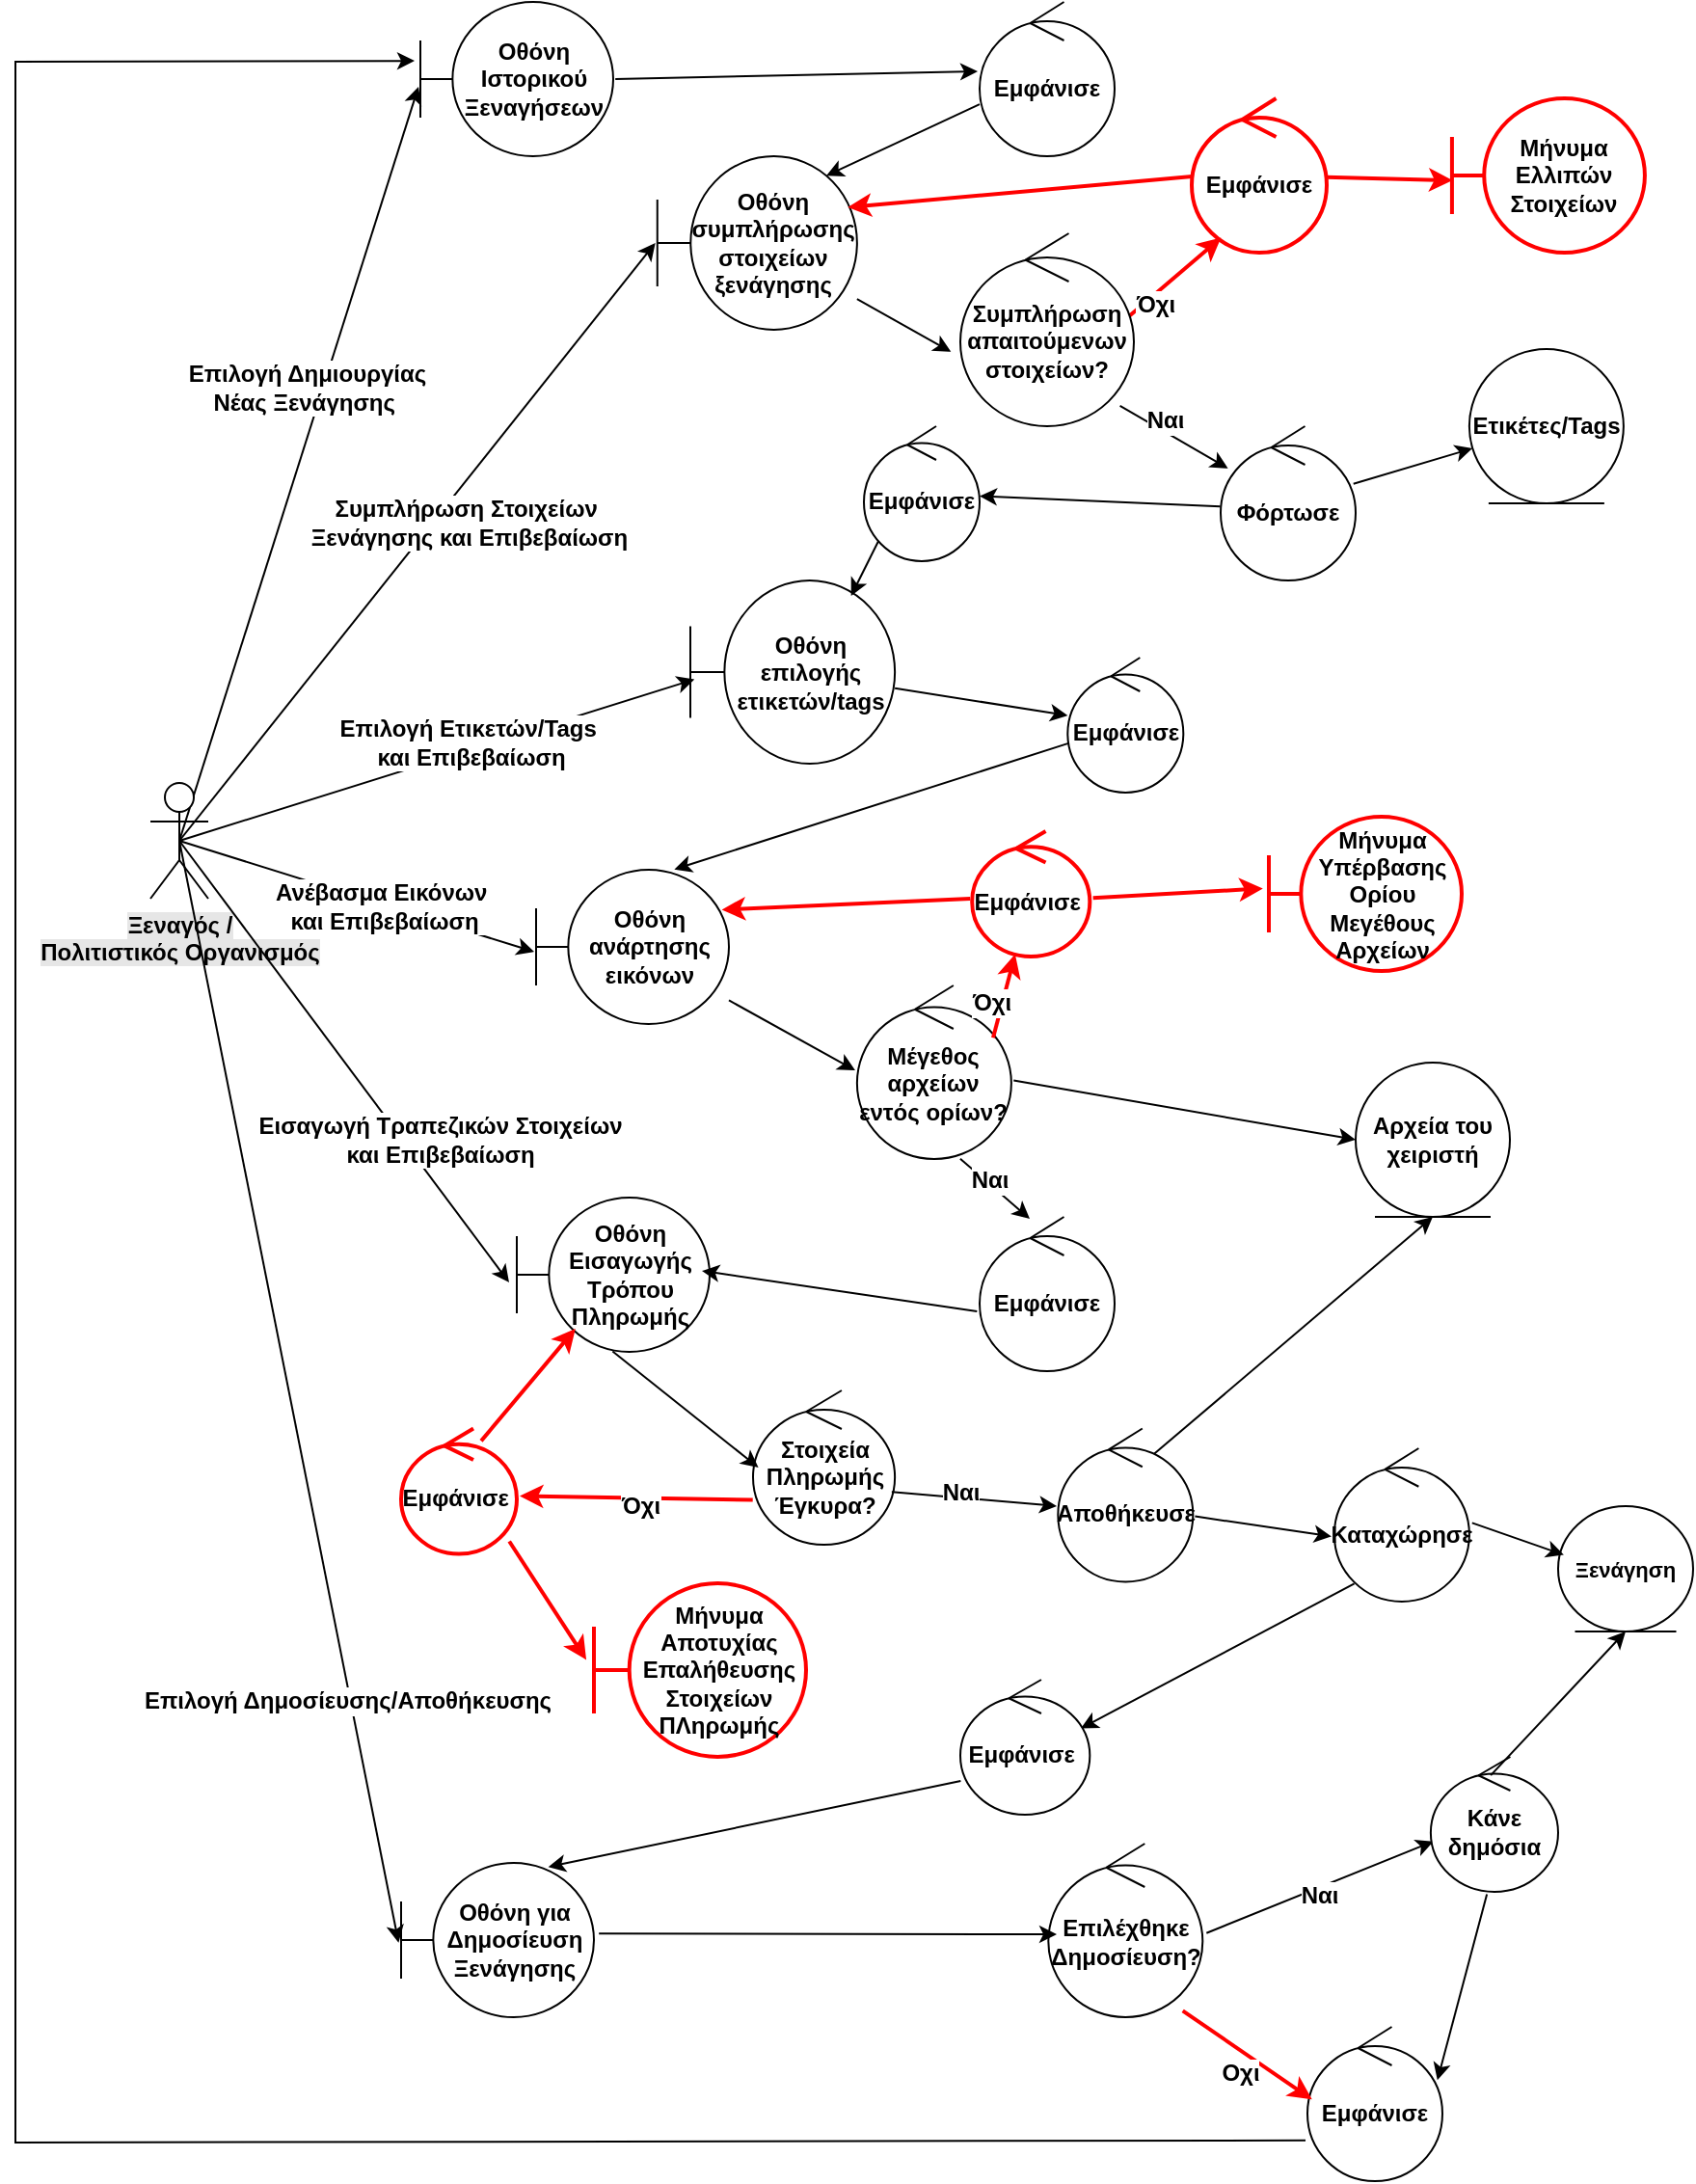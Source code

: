 <mxfile version="21.2.9" type="device">
  <diagram name="Page-1" id="bCAl37fwIDvj_ZqM9r9M">
    <mxGraphModel dx="2109" dy="679" grid="1" gridSize="10" guides="1" tooltips="1" connect="1" arrows="1" fold="1" page="1" pageScale="1" pageWidth="850" pageHeight="1100" math="0" shadow="0">
      <root>
        <mxCell id="0" />
        <mxCell id="1" parent="0" />
        <mxCell id="_vuAa1aMIuxWL2abwS94-5" value="Οθόνη Ιστορικού Ξεναγήσεων" style="shape=umlBoundary;whiteSpace=wrap;html=1;fontStyle=1;" parent="1" vertex="1">
          <mxGeometry x="90" y="10" width="100" height="80" as="geometry" />
        </mxCell>
        <mxCell id="_vuAa1aMIuxWL2abwS94-7" value="" style="endArrow=classic;html=1;rounded=0;exitX=0.5;exitY=0.5;exitDx=0;exitDy=0;exitPerimeter=0;entryX=-0.01;entryY=0.55;entryDx=0;entryDy=0;entryPerimeter=0;fontStyle=1;" parent="1" source="_vuAa1aMIuxWL2abwS94-1" target="_vuAa1aMIuxWL2abwS94-5" edge="1">
          <mxGeometry width="50" height="50" relative="1" as="geometry">
            <mxPoint x="260" y="290" as="sourcePoint" />
            <mxPoint x="310" y="240" as="targetPoint" />
          </mxGeometry>
        </mxCell>
        <mxCell id="_vuAa1aMIuxWL2abwS94-8" value="&lt;font style=&quot;font-size: 12px;&quot;&gt;Επιλογή Δημιουργίας &lt;br&gt;Νέας Ξενάγησης&amp;nbsp;&lt;/font&gt;" style="edgeLabel;html=1;align=center;verticalAlign=middle;resizable=0;points=[];fontStyle=1;" parent="_vuAa1aMIuxWL2abwS94-7" vertex="1" connectable="0">
          <mxGeometry x="-0.223" y="1" relative="1" as="geometry">
            <mxPoint x="18" y="-83" as="offset" />
          </mxGeometry>
        </mxCell>
        <mxCell id="_vuAa1aMIuxWL2abwS94-1" value="&lt;span style=&quot;background-color: rgb(230, 230, 230);&quot;&gt;Ξεναγός / &lt;br&gt;Πολιτιστικός Οργανισμός&lt;/span&gt;" style="shape=umlActor;verticalLabelPosition=bottom;verticalAlign=top;html=1;outlineConnect=0;fontStyle=1;" parent="1" vertex="1">
          <mxGeometry x="-50" y="415" width="30" height="60" as="geometry" />
        </mxCell>
        <mxCell id="_vuAa1aMIuxWL2abwS94-10" value="Εμφάνισε" style="ellipse;shape=umlControl;whiteSpace=wrap;html=1;fontStyle=1;" parent="1" vertex="1">
          <mxGeometry x="380" y="10" width="70" height="80" as="geometry" />
        </mxCell>
        <mxCell id="_vuAa1aMIuxWL2abwS94-11" value="Οθόνη συμπλήρωσης στοιχείων ξενάγησης" style="shape=umlBoundary;whiteSpace=wrap;html=1;fontStyle=1;" parent="1" vertex="1">
          <mxGeometry x="212.88" y="90" width="103.56" height="90" as="geometry" />
        </mxCell>
        <mxCell id="_vuAa1aMIuxWL2abwS94-12" value="" style="endArrow=classic;html=1;rounded=0;entryX=-0.014;entryY=0.45;entryDx=0;entryDy=0;entryPerimeter=0;exitX=1.011;exitY=0.5;exitDx=0;exitDy=0;exitPerimeter=0;fontStyle=1;" parent="1" source="_vuAa1aMIuxWL2abwS94-5" target="_vuAa1aMIuxWL2abwS94-10" edge="1">
          <mxGeometry width="50" height="50" relative="1" as="geometry">
            <mxPoint x="428.94" y="80" as="sourcePoint" />
            <mxPoint x="328.94" y="230" as="targetPoint" />
          </mxGeometry>
        </mxCell>
        <mxCell id="_vuAa1aMIuxWL2abwS94-13" value="" style="endArrow=classic;html=1;rounded=0;exitX=0;exitY=0.663;exitDx=0;exitDy=0;exitPerimeter=0;entryX=0.846;entryY=0.113;entryDx=0;entryDy=0;entryPerimeter=0;fontStyle=1;" parent="1" source="_vuAa1aMIuxWL2abwS94-10" target="_vuAa1aMIuxWL2abwS94-11" edge="1">
          <mxGeometry width="50" height="50" relative="1" as="geometry">
            <mxPoint x="644.97" y="190.0" as="sourcePoint" />
            <mxPoint x="343.94" y="286.96" as="targetPoint" />
          </mxGeometry>
        </mxCell>
        <mxCell id="_vuAa1aMIuxWL2abwS94-14" value="" style="endArrow=classic;html=1;rounded=0;exitX=0.5;exitY=0.5;exitDx=0;exitDy=0;exitPerimeter=0;entryX=-0.01;entryY=0.5;entryDx=0;entryDy=0;entryPerimeter=0;fontStyle=1;" parent="1" source="_vuAa1aMIuxWL2abwS94-1" target="_vuAa1aMIuxWL2abwS94-11" edge="1">
          <mxGeometry width="50" height="50" relative="1" as="geometry">
            <mxPoint x="260" y="280" as="sourcePoint" />
            <mxPoint x="310" y="230" as="targetPoint" />
          </mxGeometry>
        </mxCell>
        <mxCell id="_vuAa1aMIuxWL2abwS94-15" value="&lt;font style=&quot;font-size: 12px;&quot;&gt;Συμπλήρωση Στοιχείων&amp;nbsp;&lt;br&gt;Ξενάγησης και Επιβεβαίωση&lt;br&gt;&lt;/font&gt;" style="edgeLabel;html=1;align=center;verticalAlign=middle;resizable=0;points=[];fontStyle=1;" parent="_vuAa1aMIuxWL2abwS94-14" vertex="1" connectable="0">
          <mxGeometry x="0.32" y="1" relative="1" as="geometry">
            <mxPoint x="-12" y="40" as="offset" />
          </mxGeometry>
        </mxCell>
        <mxCell id="_vuAa1aMIuxWL2abwS94-16" value="Φόρτωσε" style="ellipse;shape=umlControl;whiteSpace=wrap;html=1;fontStyle=1;" parent="1" vertex="1">
          <mxGeometry x="505" y="230" width="70" height="80" as="geometry" />
        </mxCell>
        <mxCell id="_vuAa1aMIuxWL2abwS94-17" value="Οθόνη επιλογής ετικετών/tags" style="shape=umlBoundary;whiteSpace=wrap;html=1;rounded=1;labelBackgroundColor=none;fontStyle=1;labelBorderColor=none;" parent="1" vertex="1">
          <mxGeometry x="230" y="310" width="106.06" height="95" as="geometry" />
        </mxCell>
        <mxCell id="_vuAa1aMIuxWL2abwS94-19" value="" style="endArrow=classic;html=1;rounded=0;fontStyle=1;" parent="1" source="_vuAa1aMIuxWL2abwS94-16" target="-2h78D8NwC2mSWmw_4OS-2" edge="1">
          <mxGeometry width="50" height="50" relative="1" as="geometry">
            <mxPoint x="515.94" y="263" as="sourcePoint" />
            <mxPoint x="560" y="260" as="targetPoint" />
          </mxGeometry>
        </mxCell>
        <mxCell id="_vuAa1aMIuxWL2abwS94-21" value="" style="endArrow=classic;html=1;rounded=0;exitX=0.5;exitY=0.5;exitDx=0;exitDy=0;exitPerimeter=0;entryX=0.02;entryY=0.54;entryDx=0;entryDy=0;entryPerimeter=0;fontStyle=1;" parent="1" source="_vuAa1aMIuxWL2abwS94-1" target="_vuAa1aMIuxWL2abwS94-17" edge="1">
          <mxGeometry width="50" height="50" relative="1" as="geometry">
            <mxPoint x="260" y="370" as="sourcePoint" />
            <mxPoint x="310" y="320" as="targetPoint" />
          </mxGeometry>
        </mxCell>
        <mxCell id="_vuAa1aMIuxWL2abwS94-22" value="&lt;font style=&quot;font-size: 12px;&quot;&gt;Επιλογή Ετικετών/Tags&amp;nbsp;&lt;br&gt;και Επιβεβαίωση&lt;br&gt;&lt;/font&gt;" style="edgeLabel;html=1;align=center;verticalAlign=middle;resizable=0;points=[];fontStyle=1;" parent="_vuAa1aMIuxWL2abwS94-21" vertex="1" connectable="0">
          <mxGeometry x="0.141" y="4" relative="1" as="geometry">
            <mxPoint as="offset" />
          </mxGeometry>
        </mxCell>
        <mxCell id="_vuAa1aMIuxWL2abwS94-25" value="Οθόνη ανάρτησης εικόνων" style="shape=umlBoundary;whiteSpace=wrap;html=1;rounded=1;labelBackgroundColor=none;fontStyle=1;labelBorderColor=none;" parent="1" vertex="1">
          <mxGeometry x="150" y="460" width="100" height="80" as="geometry" />
        </mxCell>
        <mxCell id="_vuAa1aMIuxWL2abwS94-26" value="Εμφάνισε" style="ellipse;shape=umlControl;whiteSpace=wrap;html=1;rounded=1;labelBackgroundColor=none;fontStyle=1;labelBorderColor=none;" parent="1" vertex="1">
          <mxGeometry x="425.66" y="350" width="60" height="70" as="geometry" />
        </mxCell>
        <mxCell id="_vuAa1aMIuxWL2abwS94-27" value="" style="endArrow=classic;html=1;rounded=1;exitX=0.013;exitY=0.633;exitDx=0;exitDy=0;exitPerimeter=0;entryX=0.717;entryY=-0.002;entryDx=0;entryDy=0;entryPerimeter=0;labelBackgroundColor=none;fontColor=default;fontStyle=1;labelBorderColor=none;" parent="1" source="_vuAa1aMIuxWL2abwS94-26" target="_vuAa1aMIuxWL2abwS94-25" edge="1">
          <mxGeometry width="50" height="50" relative="1" as="geometry">
            <mxPoint x="443" y="577.02" as="sourcePoint" />
            <mxPoint x="365" y="435" as="targetPoint" />
            <Array as="points" />
          </mxGeometry>
        </mxCell>
        <mxCell id="_vuAa1aMIuxWL2abwS94-28" value="Μέγεθος αρχείων εντός ορίων?" style="ellipse;shape=umlControl;whiteSpace=wrap;html=1;rounded=1;labelBackgroundColor=none;fontStyle=1;labelBorderColor=none;" parent="1" vertex="1">
          <mxGeometry x="316.44" y="520" width="80" height="90" as="geometry" />
        </mxCell>
        <mxCell id="_vuAa1aMIuxWL2abwS94-31" value="" style="endArrow=classic;html=1;rounded=1;labelBackgroundColor=none;fontColor=default;fontStyle=1;labelBorderColor=none;exitX=0.669;exitY=0.998;exitDx=0;exitDy=0;exitPerimeter=0;" parent="1" source="_vuAa1aMIuxWL2abwS94-28" edge="1">
          <mxGeometry width="50" height="50" relative="1" as="geometry">
            <mxPoint x="395" y="739" as="sourcePoint" />
            <mxPoint x="406" y="641" as="targetPoint" />
            <Array as="points" />
          </mxGeometry>
        </mxCell>
        <mxCell id="_vuAa1aMIuxWL2abwS94-78" value="&lt;font style=&quot;font-size: 12px;&quot;&gt;Ναι&lt;/font&gt;" style="edgeLabel;html=1;align=center;verticalAlign=middle;resizable=0;points=[];fontStyle=1;" parent="_vuAa1aMIuxWL2abwS94-31" vertex="1" connectable="0">
          <mxGeometry x="-0.514" y="1" relative="1" as="geometry">
            <mxPoint x="5" y="4" as="offset" />
          </mxGeometry>
        </mxCell>
        <mxCell id="_vuAa1aMIuxWL2abwS94-32" value="Εμφάνισε" style="ellipse;shape=umlControl;whiteSpace=wrap;html=1;rounded=1;labelBackgroundColor=none;fontStyle=1;labelBorderColor=none;strokeColor=#FF0000;strokeWidth=2;" parent="1" vertex="1">
          <mxGeometry x="490.0" y="60" width="70" height="80" as="geometry" />
        </mxCell>
        <mxCell id="_vuAa1aMIuxWL2abwS94-36" value="" style="endArrow=classic;html=1;rounded=0;fontStyle=1;entryX=0;entryY=0.429;entryDx=0;entryDy=0;entryPerimeter=0;" parent="1" source="_vuAa1aMIuxWL2abwS94-17" target="_vuAa1aMIuxWL2abwS94-26" edge="1">
          <mxGeometry width="50" height="50" relative="1" as="geometry">
            <mxPoint x="511.74" y="369.925" as="sourcePoint" />
            <mxPoint x="690" y="430" as="targetPoint" />
          </mxGeometry>
        </mxCell>
        <mxCell id="_vuAa1aMIuxWL2abwS94-38" value="" style="endArrow=classic;html=1;rounded=0;exitX=0.5;exitY=0.5;exitDx=0;exitDy=0;exitPerimeter=0;entryX=-0.01;entryY=0.532;entryDx=0;entryDy=0;entryPerimeter=0;fontStyle=1;" parent="1" source="_vuAa1aMIuxWL2abwS94-1" target="_vuAa1aMIuxWL2abwS94-25" edge="1">
          <mxGeometry width="50" height="50" relative="1" as="geometry">
            <mxPoint x="260" y="370" as="sourcePoint" />
            <mxPoint x="310" y="320" as="targetPoint" />
          </mxGeometry>
        </mxCell>
        <mxCell id="_vuAa1aMIuxWL2abwS94-39" value="&lt;font style=&quot;font-size: 12px;&quot;&gt;Ανέβασμα Εικόνων&amp;nbsp;&lt;br&gt;και Επιβεβαίωση&lt;br&gt;&lt;/font&gt;" style="edgeLabel;html=1;align=center;verticalAlign=middle;resizable=0;points=[];fontStyle=1;" parent="_vuAa1aMIuxWL2abwS94-38" vertex="1" connectable="0">
          <mxGeometry x="0.149" y="-1" relative="1" as="geometry">
            <mxPoint as="offset" />
          </mxGeometry>
        </mxCell>
        <mxCell id="_vuAa1aMIuxWL2abwS94-40" value="Εμφάνισε" style="ellipse;shape=umlControl;whiteSpace=wrap;html=1;fontStyle=1;" parent="1" vertex="1">
          <mxGeometry x="380.0" y="640" width="70" height="80" as="geometry" />
        </mxCell>
        <mxCell id="_vuAa1aMIuxWL2abwS94-41" value="Οθόνη Εισαγωγής Τρόπου Πληρωμής" style="shape=umlBoundary;whiteSpace=wrap;html=1;fontStyle=1;" parent="1" vertex="1">
          <mxGeometry x="140" y="630" width="100" height="80" as="geometry" />
        </mxCell>
        <mxCell id="_vuAa1aMIuxWL2abwS94-42" value="" style="endArrow=classic;html=1;rounded=0;exitX=-0.019;exitY=0.613;exitDx=0;exitDy=0;exitPerimeter=0;entryX=0.96;entryY=0.225;entryDx=0;entryDy=0;entryPerimeter=0;fontStyle=1;" parent="1" source="_vuAa1aMIuxWL2abwS94-40" edge="1">
          <mxGeometry width="50" height="50" relative="1" as="geometry">
            <mxPoint x="635" y="865" as="sourcePoint" />
            <mxPoint x="236.0" y="668.0" as="targetPoint" />
          </mxGeometry>
        </mxCell>
        <mxCell id="_vuAa1aMIuxWL2abwS94-45" value="Στοιχεία Πληρωμής Έγκυρα?" style="ellipse;shape=umlControl;whiteSpace=wrap;html=1;fontStyle=1;" parent="1" vertex="1">
          <mxGeometry x="262.5" y="730" width="73.56" height="80" as="geometry" />
        </mxCell>
        <mxCell id="_vuAa1aMIuxWL2abwS94-46" value="" style="endArrow=classic;html=1;rounded=0;fontStyle=1;exitX=0.497;exitY=0.997;exitDx=0;exitDy=0;exitPerimeter=0;entryX=0.038;entryY=0.5;entryDx=0;entryDy=0;entryPerimeter=0;" parent="1" source="_vuAa1aMIuxWL2abwS94-41" target="_vuAa1aMIuxWL2abwS94-45" edge="1">
          <mxGeometry width="50" height="50" relative="1" as="geometry">
            <mxPoint x="257.351" y="849" as="sourcePoint" />
            <mxPoint x="460" y="859" as="targetPoint" />
          </mxGeometry>
        </mxCell>
        <mxCell id="_vuAa1aMIuxWL2abwS94-47" value="Καταχώρησε" style="ellipse;shape=umlControl;whiteSpace=wrap;html=1;fontStyle=1;" parent="1" vertex="1">
          <mxGeometry x="563.94" y="760" width="70" height="79.5" as="geometry" />
        </mxCell>
        <mxCell id="_vuAa1aMIuxWL2abwS94-48" value="" style="endArrow=classic;html=1;rounded=0;fontStyle=1;exitX=0.978;exitY=0.658;exitDx=0;exitDy=0;exitPerimeter=0;entryX=-0.009;entryY=0.506;entryDx=0;entryDy=0;entryPerimeter=0;" parent="1" source="_vuAa1aMIuxWL2abwS94-45" target="Hi-JgWP9omeODkLNu22M-4" edge="1">
          <mxGeometry width="50" height="50" relative="1" as="geometry">
            <mxPoint x="730" y="1020" as="sourcePoint" />
            <mxPoint x="410" y="790" as="targetPoint" />
          </mxGeometry>
        </mxCell>
        <mxCell id="_vuAa1aMIuxWL2abwS94-59" value="&lt;font style=&quot;font-size: 12px;&quot;&gt;Ναι&lt;/font&gt;" style="edgeLabel;html=1;align=center;verticalAlign=middle;resizable=0;points=[];fontStyle=1;" parent="_vuAa1aMIuxWL2abwS94-48" vertex="1" connectable="0">
          <mxGeometry x="-0.187" y="3" relative="1" as="geometry">
            <mxPoint as="offset" />
          </mxGeometry>
        </mxCell>
        <mxCell id="_vuAa1aMIuxWL2abwS94-49" value="Ξενάγηση" style="ellipse;shape=umlEntity;whiteSpace=wrap;html=1;fontFamily=Helvetica;fontSize=11;fontColor=default;fontStyle=1;" parent="1" vertex="1">
          <mxGeometry x="680.0" y="790" width="70" height="65" as="geometry" />
        </mxCell>
        <mxCell id="_vuAa1aMIuxWL2abwS94-50" value="" style="endArrow=classic;html=1;rounded=0;fontStyle=1;entryX=0.93;entryY=0.361;entryDx=0;entryDy=0;entryPerimeter=0;exitX=0.148;exitY=0.883;exitDx=0;exitDy=0;exitPerimeter=0;" parent="1" source="_vuAa1aMIuxWL2abwS94-47" target="6x-jS217EGRno-RkUnH8-10" edge="1">
          <mxGeometry width="50" height="50" relative="1" as="geometry">
            <mxPoint x="575.35" y="893.424" as="sourcePoint" />
            <mxPoint x="482.488" y="876" as="targetPoint" />
          </mxGeometry>
        </mxCell>
        <mxCell id="_vuAa1aMIuxWL2abwS94-53" value="Εμφάνισε" style="ellipse;shape=umlControl;whiteSpace=wrap;html=1;rounded=1;labelBackgroundColor=none;fontStyle=1;labelBorderColor=none;" parent="1" vertex="1">
          <mxGeometry x="550" y="1060" width="70" height="80" as="geometry" />
        </mxCell>
        <mxCell id="_vuAa1aMIuxWL2abwS94-56" value="" style="endArrow=classic;html=1;rounded=0;fontStyle=1;entryX=0.963;entryY=0.346;entryDx=0;entryDy=0;entryPerimeter=0;exitX=0.441;exitY=1.018;exitDx=0;exitDy=0;exitPerimeter=0;" parent="1" source="9z0R-OL_Knqyuf6gc-zT-4" target="_vuAa1aMIuxWL2abwS94-53" edge="1">
          <mxGeometry width="50" height="50" relative="1" as="geometry">
            <mxPoint x="622.016" y="1150.97" as="sourcePoint" />
            <mxPoint x="1149.781" y="880" as="targetPoint" />
          </mxGeometry>
        </mxCell>
        <mxCell id="_vuAa1aMIuxWL2abwS94-61" value="" style="endArrow=classic;html=1;rounded=0;exitX=0.972;exitY=0.43;exitDx=0;exitDy=0;exitPerimeter=0;entryX=0.217;entryY=0.903;entryDx=0;entryDy=0;entryPerimeter=0;fontStyle=1;strokeWidth=2;strokeColor=#FF0000;" parent="1" source="1RGfCUsxJI8cOVG7FC86-6" target="_vuAa1aMIuxWL2abwS94-32" edge="1">
          <mxGeometry width="50" height="50" relative="1" as="geometry">
            <mxPoint x="649.01" y="436" as="sourcePoint" />
            <mxPoint x="438.94" y="330" as="targetPoint" />
          </mxGeometry>
        </mxCell>
        <mxCell id="_vuAa1aMIuxWL2abwS94-66" value="&lt;font style=&quot;font-size: 12px;&quot;&gt;Όχι&lt;/font&gt;" style="edgeLabel;html=1;align=center;verticalAlign=middle;resizable=0;points=[];fontStyle=1;" parent="_vuAa1aMIuxWL2abwS94-61" vertex="1" connectable="0">
          <mxGeometry x="-0.474" y="-3" relative="1" as="geometry">
            <mxPoint x="-1" y="2" as="offset" />
          </mxGeometry>
        </mxCell>
        <mxCell id="_vuAa1aMIuxWL2abwS94-64" value="Μήνυμα Ελλιπών Στοιχείων" style="shape=umlBoundary;whiteSpace=wrap;html=1;rounded=1;labelBackgroundColor=none;fontStyle=1;labelBorderColor=none;strokeColor=#FF0000;strokeWidth=2;fontColor=#000000;" parent="1" vertex="1">
          <mxGeometry x="624.96" y="60" width="100" height="80" as="geometry" />
        </mxCell>
        <mxCell id="_vuAa1aMIuxWL2abwS94-65" value="" style="endArrow=classic;html=1;rounded=0;fontStyle=1;strokeWidth=2;strokeColor=#FF0000;entryX=0.003;entryY=0.532;entryDx=0;entryDy=0;entryPerimeter=0;" parent="1" source="_vuAa1aMIuxWL2abwS94-32" target="_vuAa1aMIuxWL2abwS94-64" edge="1">
          <mxGeometry width="50" height="50" relative="1" as="geometry">
            <mxPoint x="388.94" y="490" as="sourcePoint" />
            <mxPoint x="438.94" y="440" as="targetPoint" />
          </mxGeometry>
        </mxCell>
        <mxCell id="_vuAa1aMIuxWL2abwS94-69" value="Εμφάνισε&amp;nbsp;" style="ellipse;shape=umlControl;whiteSpace=wrap;html=1;fontStyle=1;strokeColor=#FF0000;strokeWidth=2;" parent="1" vertex="1">
          <mxGeometry x="376.1" y="440" width="61.06" height="65" as="geometry" />
        </mxCell>
        <mxCell id="_vuAa1aMIuxWL2abwS94-72" value="" style="endArrow=classic;html=1;rounded=0;exitX=0.882;exitY=0.302;exitDx=0;exitDy=0;exitPerimeter=0;fontStyle=1;strokeWidth=2;strokeColor=#FF0000;" parent="1" source="_vuAa1aMIuxWL2abwS94-28" target="_vuAa1aMIuxWL2abwS94-69" edge="1">
          <mxGeometry width="50" height="50" relative="1" as="geometry">
            <mxPoint x="413" y="599" as="sourcePoint" />
            <mxPoint x="690" y="630" as="targetPoint" />
          </mxGeometry>
        </mxCell>
        <mxCell id="_vuAa1aMIuxWL2abwS94-73" value="&lt;font style=&quot;font-size: 12px;&quot;&gt;Όχι&lt;/font&gt;" style="edgeLabel;html=1;align=center;verticalAlign=middle;resizable=0;points=[];fontStyle=1;" parent="_vuAa1aMIuxWL2abwS94-72" vertex="1" connectable="0">
          <mxGeometry x="0.319" y="4" relative="1" as="geometry">
            <mxPoint x="-5" y="11" as="offset" />
          </mxGeometry>
        </mxCell>
        <mxCell id="_vuAa1aMIuxWL2abwS94-83" value="Εμφάνισε&amp;nbsp;" style="ellipse;shape=umlControl;whiteSpace=wrap;html=1;fontStyle=1;strokeColor=#FF0000;strokeWidth=2;" parent="1" vertex="1">
          <mxGeometry x="80" y="749.75" width="60" height="65" as="geometry" />
        </mxCell>
        <mxCell id="_vuAa1aMIuxWL2abwS94-86" value="" style="endArrow=classic;html=1;rounded=0;fontStyle=1;strokeWidth=2;strokeColor=#FF0000;exitX=-0.002;exitY=0.71;exitDx=0;exitDy=0;exitPerimeter=0;entryX=1.025;entryY=0.538;entryDx=0;entryDy=0;entryPerimeter=0;" parent="1" source="_vuAa1aMIuxWL2abwS94-45" target="_vuAa1aMIuxWL2abwS94-83" edge="1">
          <mxGeometry width="50" height="50" relative="1" as="geometry">
            <mxPoint x="262.5" y="792.32" as="sourcePoint" />
            <mxPoint x="121.43" y="834.995" as="targetPoint" />
            <Array as="points" />
          </mxGeometry>
        </mxCell>
        <mxCell id="_vuAa1aMIuxWL2abwS94-87" value="&lt;span style=&quot;font-size: 12px;&quot;&gt;Όχι&lt;/span&gt;" style="edgeLabel;html=1;align=center;verticalAlign=middle;resizable=0;points=[];fontStyle=1;" parent="_vuAa1aMIuxWL2abwS94-86" vertex="1" connectable="0">
          <mxGeometry x="-0.426" y="1" relative="1" as="geometry">
            <mxPoint x="-24" y="3" as="offset" />
          </mxGeometry>
        </mxCell>
        <mxCell id="AZ5zpPVhn2oC35pCDIvC-1" value="Εμφάνισε" style="ellipse;shape=umlControl;whiteSpace=wrap;html=1;rounded=1;labelBackgroundColor=none;fontStyle=1;labelBorderColor=none;" parent="1" vertex="1">
          <mxGeometry x="320" y="230" width="60" height="70" as="geometry" />
        </mxCell>
        <mxCell id="AZ5zpPVhn2oC35pCDIvC-3" value="" style="endArrow=classic;html=1;rounded=0;hachureGap=4;fontFamily=Architects Daughter;fontSource=https%3A%2F%2Ffonts.googleapis.com%2Fcss%3Ffamily%3DArchitects%2BDaughter;fontSize=16;exitX=0.125;exitY=0.852;exitDx=0;exitDy=0;exitPerimeter=0;fontStyle=1;entryX=0.786;entryY=0.084;entryDx=0;entryDy=0;entryPerimeter=0;" parent="1" source="AZ5zpPVhn2oC35pCDIvC-1" target="_vuAa1aMIuxWL2abwS94-17" edge="1">
          <mxGeometry width="50" height="50" relative="1" as="geometry">
            <mxPoint x="400" y="500" as="sourcePoint" />
            <mxPoint x="396.48" y="402" as="targetPoint" />
          </mxGeometry>
        </mxCell>
        <mxCell id="AZ5zpPVhn2oC35pCDIvC-4" value="" style="endArrow=classic;html=1;rounded=0;hachureGap=4;fontFamily=Architects Daughter;fontSource=https%3A%2F%2Ffonts.googleapis.com%2Fcss%3Ffamily%3DArchitects%2BDaughter;fontSize=16;exitX=-0.003;exitY=0.52;exitDx=0;exitDy=0;fontStyle=1;exitPerimeter=0;" parent="1" source="_vuAa1aMIuxWL2abwS94-16" target="AZ5zpPVhn2oC35pCDIvC-1" edge="1">
          <mxGeometry width="50" height="50" relative="1" as="geometry">
            <mxPoint x="401.44" y="420" as="sourcePoint" />
            <mxPoint x="450" y="450" as="targetPoint" />
          </mxGeometry>
        </mxCell>
        <mxCell id="-2h78D8NwC2mSWmw_4OS-2" value="&lt;font style=&quot;font-size: 12px;&quot;&gt;Ετικέτες/Tags&lt;/font&gt;" style="ellipse;shape=umlEntity;whiteSpace=wrap;html=1;fontFamily=Helvetica;fontSize=11;rounded=1;labelBackgroundColor=none;fontStyle=1;labelBorderColor=none;" parent="1" vertex="1">
          <mxGeometry x="633.94" y="190" width="80" height="80" as="geometry" />
        </mxCell>
        <mxCell id="6x-jS217EGRno-RkUnH8-2" value="Επιλέχθηκε Δημοσίευση?" style="ellipse;shape=umlControl;whiteSpace=wrap;html=1;fontStyle=1;" parent="1" vertex="1">
          <mxGeometry x="415.66" y="965" width="80" height="90" as="geometry" />
        </mxCell>
        <mxCell id="6x-jS217EGRno-RkUnH8-3" value="" style="endArrow=classic;html=1;rounded=0;exitX=0.003;exitY=0.75;exitDx=0;exitDy=0;exitPerimeter=0;entryX=0.763;entryY=0.026;entryDx=0;entryDy=0;entryPerimeter=0;" parent="1" source="6x-jS217EGRno-RkUnH8-10" target="1RGfCUsxJI8cOVG7FC86-42" edge="1">
          <mxGeometry width="50" height="50" relative="1" as="geometry">
            <mxPoint x="1058" y="680" as="sourcePoint" />
            <mxPoint x="988" y="700" as="targetPoint" />
          </mxGeometry>
        </mxCell>
        <mxCell id="6x-jS217EGRno-RkUnH8-4" value="" style="endArrow=classic;html=1;rounded=0;exitX=1.025;exitY=0.515;exitDx=0;exitDy=0;exitPerimeter=0;fontStyle=1;entryX=0.021;entryY=0.626;entryDx=0;entryDy=0;entryPerimeter=0;" parent="1" source="6x-jS217EGRno-RkUnH8-2" target="9z0R-OL_Knqyuf6gc-zT-4" edge="1">
          <mxGeometry width="50" height="50" relative="1" as="geometry">
            <mxPoint x="1082" y="629.01" as="sourcePoint" />
            <mxPoint x="1138" y="680" as="targetPoint" />
            <Array as="points" />
          </mxGeometry>
        </mxCell>
        <mxCell id="6x-jS217EGRno-RkUnH8-7" value="&lt;font style=&quot;font-size: 12px;&quot;&gt;Ναι&lt;/font&gt;" style="edgeLabel;html=1;align=center;verticalAlign=middle;resizable=0;points=[];fontStyle=1" parent="6x-jS217EGRno-RkUnH8-4" vertex="1" connectable="0">
          <mxGeometry x="-0.332" y="-2" relative="1" as="geometry">
            <mxPoint x="18" y="-6" as="offset" />
          </mxGeometry>
        </mxCell>
        <mxCell id="6x-jS217EGRno-RkUnH8-10" value="Εμφάνισε&amp;nbsp;" style="ellipse;shape=umlControl;whiteSpace=wrap;html=1;rounded=1;labelBackgroundColor=none;fontStyle=1;labelBorderColor=none;" parent="1" vertex="1">
          <mxGeometry x="370" y="880" width="67.16" height="70" as="geometry" />
        </mxCell>
        <mxCell id="9z0R-OL_Knqyuf6gc-zT-3" value="" style="endArrow=classic;html=1;rounded=0;exitX=1.021;exitY=0.487;exitDx=0;exitDy=0;exitPerimeter=0;entryX=0.042;entryY=0.389;entryDx=0;entryDy=0;entryPerimeter=0;" parent="1" source="_vuAa1aMIuxWL2abwS94-47" target="_vuAa1aMIuxWL2abwS94-49" edge="1">
          <mxGeometry width="50" height="50" relative="1" as="geometry">
            <mxPoint x="828.94" y="1000.5" as="sourcePoint" />
            <mxPoint x="580" y="800" as="targetPoint" />
          </mxGeometry>
        </mxCell>
        <mxCell id="9z0R-OL_Knqyuf6gc-zT-4" value="Κάνε δημόσια" style="ellipse;shape=umlControl;whiteSpace=wrap;html=1;fontStyle=1;" parent="1" vertex="1">
          <mxGeometry x="613.94" y="920" width="66.06" height="70" as="geometry" />
        </mxCell>
        <mxCell id="1RGfCUsxJI8cOVG7FC86-6" value="Συμπλήρωση απαιτούμενων στοιχείων?" style="ellipse;shape=umlControl;whiteSpace=wrap;html=1;rounded=1;labelBackgroundColor=none;fontStyle=1;labelBorderColor=none;" parent="1" vertex="1">
          <mxGeometry x="370" y="130" width="90" height="100" as="geometry" />
        </mxCell>
        <mxCell id="1RGfCUsxJI8cOVG7FC86-7" value="" style="endArrow=classic;html=1;rounded=0;entryX=-0.054;entryY=0.614;entryDx=0;entryDy=0;entryPerimeter=0;" parent="1" source="_vuAa1aMIuxWL2abwS94-11" target="1RGfCUsxJI8cOVG7FC86-6" edge="1">
          <mxGeometry width="50" height="50" relative="1" as="geometry">
            <mxPoint x="493.24" y="199.2" as="sourcePoint" />
            <mxPoint x="680" y="260" as="targetPoint" />
          </mxGeometry>
        </mxCell>
        <mxCell id="1RGfCUsxJI8cOVG7FC86-9" value="" style="endArrow=classic;html=1;rounded=0;exitX=0.003;exitY=0.506;exitDx=0;exitDy=0;exitPerimeter=0;entryX=0.954;entryY=0.294;entryDx=0;entryDy=0;entryPerimeter=0;fontStyle=1;strokeWidth=2;strokeColor=#FF0000;" parent="1" source="_vuAa1aMIuxWL2abwS94-32" target="_vuAa1aMIuxWL2abwS94-11" edge="1">
          <mxGeometry width="50" height="50" relative="1" as="geometry">
            <mxPoint x="794" y="240" as="sourcePoint" />
            <mxPoint x="780" y="133" as="targetPoint" />
          </mxGeometry>
        </mxCell>
        <mxCell id="1RGfCUsxJI8cOVG7FC86-10" value="" style="endArrow=classic;html=1;rounded=0;exitX=0.92;exitY=0.894;exitDx=0;exitDy=0;exitPerimeter=0;" parent="1" source="1RGfCUsxJI8cOVG7FC86-6" target="_vuAa1aMIuxWL2abwS94-16" edge="1">
          <mxGeometry width="50" height="50" relative="1" as="geometry">
            <mxPoint x="400" y="380" as="sourcePoint" />
            <mxPoint x="450" y="330" as="targetPoint" />
          </mxGeometry>
        </mxCell>
        <mxCell id="1RGfCUsxJI8cOVG7FC86-11" value="&lt;b&gt;&lt;font style=&quot;font-size: 12px;&quot;&gt;Ναι&lt;/font&gt;&lt;/b&gt;" style="edgeLabel;html=1;align=center;verticalAlign=middle;resizable=0;points=[];" parent="1" vertex="1" connectable="0">
          <mxGeometry x="455.0" y="170.005" as="geometry">
            <mxPoint x="21" y="57" as="offset" />
          </mxGeometry>
        </mxCell>
        <mxCell id="1RGfCUsxJI8cOVG7FC86-21" value="" style="endArrow=classic;html=1;rounded=0;entryX=-0.012;entryY=0.489;entryDx=0;entryDy=0;entryPerimeter=0;" parent="1" source="_vuAa1aMIuxWL2abwS94-25" target="_vuAa1aMIuxWL2abwS94-28" edge="1">
          <mxGeometry width="50" height="50" relative="1" as="geometry">
            <mxPoint x="434.46" y="589" as="sourcePoint" />
            <mxPoint x="400" y="630" as="targetPoint" />
          </mxGeometry>
        </mxCell>
        <mxCell id="1RGfCUsxJI8cOVG7FC86-24" value="Μήνυμα Υπέρβασης Ορίου Μεγέθους Αρχείων" style="shape=umlBoundary;whiteSpace=wrap;html=1;rounded=1;labelBackgroundColor=none;fontStyle=1;labelBorderColor=none;strokeColor=#FF0000;strokeWidth=2;" parent="1" vertex="1">
          <mxGeometry x="530" y="432.5" width="100" height="80" as="geometry" />
        </mxCell>
        <mxCell id="1RGfCUsxJI8cOVG7FC86-26" value="" style="endArrow=classic;html=1;rounded=0;exitX=1.027;exitY=0.533;exitDx=0;exitDy=0;exitPerimeter=0;entryX=-0.031;entryY=0.465;entryDx=0;entryDy=0;entryPerimeter=0;strokeColor=#FF0000;strokeWidth=2;" parent="1" source="_vuAa1aMIuxWL2abwS94-69" target="1RGfCUsxJI8cOVG7FC86-24" edge="1">
          <mxGeometry width="50" height="50" relative="1" as="geometry">
            <mxPoint x="350" y="720" as="sourcePoint" />
            <mxPoint x="400" y="670" as="targetPoint" />
          </mxGeometry>
        </mxCell>
        <mxCell id="1RGfCUsxJI8cOVG7FC86-27" value="" style="endArrow=classic;html=1;rounded=0;exitX=-0.016;exitY=0.539;exitDx=0;exitDy=0;exitPerimeter=0;strokeColor=#FF0000;strokeWidth=2;entryX=0.963;entryY=0.259;entryDx=0;entryDy=0;entryPerimeter=0;" parent="1" source="_vuAa1aMIuxWL2abwS94-69" target="_vuAa1aMIuxWL2abwS94-25" edge="1">
          <mxGeometry width="50" height="50" relative="1" as="geometry">
            <mxPoint x="350" y="720" as="sourcePoint" />
            <mxPoint x="380" y="540" as="targetPoint" />
          </mxGeometry>
        </mxCell>
        <mxCell id="1RGfCUsxJI8cOVG7FC86-38" value="Μήνυμα Αποτυχίας Επαλήθευσης Στοιχείων ΠΛηρωμής" style="shape=umlBoundary;whiteSpace=wrap;html=1;fontStyle=1;strokeWidth=2;strokeColor=#FF0000;" parent="1" vertex="1">
          <mxGeometry x="180.0" y="830" width="110" height="90" as="geometry" />
        </mxCell>
        <mxCell id="1RGfCUsxJI8cOVG7FC86-39" value="" style="endArrow=classic;html=1;rounded=0;fontStyle=1;strokeWidth=2;strokeColor=#FF0000;exitX=0.692;exitY=0.099;exitDx=0;exitDy=0;exitPerimeter=0;entryX=0.304;entryY=0.85;entryDx=0;entryDy=0;entryPerimeter=0;" parent="1" source="_vuAa1aMIuxWL2abwS94-83" target="_vuAa1aMIuxWL2abwS94-41" edge="1">
          <mxGeometry width="50" height="50" relative="1" as="geometry">
            <mxPoint x="209" y="1116" as="sourcePoint" />
            <mxPoint x="242.0" y="687.52" as="targetPoint" />
          </mxGeometry>
        </mxCell>
        <mxCell id="1RGfCUsxJI8cOVG7FC86-42" value="Οθόνη για Δημοσίευση Ξενάγησης" style="shape=umlBoundary;whiteSpace=wrap;html=1;rounded=1;labelBackgroundColor=none;fontStyle=1;labelBorderColor=none;" parent="1" vertex="1">
          <mxGeometry x="80.0" y="975" width="100" height="80" as="geometry" />
        </mxCell>
        <mxCell id="1RGfCUsxJI8cOVG7FC86-44" value="" style="endArrow=classic;html=1;rounded=0;entryX=-0.036;entryY=0.441;entryDx=0;entryDy=0;entryPerimeter=0;exitX=0.935;exitY=0.9;exitDx=0;exitDy=0;exitPerimeter=0;strokeColor=#FF0000;strokeWidth=2;" parent="1" source="_vuAa1aMIuxWL2abwS94-83" target="1RGfCUsxJI8cOVG7FC86-38" edge="1">
          <mxGeometry width="50" height="50" relative="1" as="geometry">
            <mxPoint x="560" y="880" as="sourcePoint" />
            <mxPoint x="610" y="830" as="targetPoint" />
          </mxGeometry>
        </mxCell>
        <mxCell id="1RGfCUsxJI8cOVG7FC86-47" value="" style="endArrow=classic;html=1;rounded=0;exitX=1.026;exitY=0.458;exitDx=0;exitDy=0;exitPerimeter=0;" parent="1" source="1RGfCUsxJI8cOVG7FC86-42" edge="1">
          <mxGeometry width="50" height="50" relative="1" as="geometry">
            <mxPoint x="550" y="1040" as="sourcePoint" />
            <mxPoint x="420" y="1012" as="targetPoint" />
          </mxGeometry>
        </mxCell>
        <mxCell id="1RGfCUsxJI8cOVG7FC86-49" value="" style="endArrow=classic;html=1;rounded=0;exitX=0.5;exitY=0.5;exitDx=0;exitDy=0;exitPerimeter=0;entryX=-0.013;entryY=0.517;entryDx=0;entryDy=0;entryPerimeter=0;" parent="1" source="_vuAa1aMIuxWL2abwS94-1" target="1RGfCUsxJI8cOVG7FC86-42" edge="1">
          <mxGeometry width="50" height="50" relative="1" as="geometry">
            <mxPoint x="540" y="810" as="sourcePoint" />
            <mxPoint x="590" y="760" as="targetPoint" />
          </mxGeometry>
        </mxCell>
        <mxCell id="1RGfCUsxJI8cOVG7FC86-51" value="&lt;font style=&quot;font-size: 12px;&quot;&gt;&lt;b&gt;Επιλογή Δημοσίευσης/Αποθήκευσης&lt;br&gt;&lt;/b&gt;&lt;/font&gt;" style="edgeLabel;html=1;align=center;verticalAlign=middle;resizable=0;points=[];" parent="1RGfCUsxJI8cOVG7FC86-49" vertex="1" connectable="0">
          <mxGeometry x="0.559" y="-2" relative="1" as="geometry">
            <mxPoint as="offset" />
          </mxGeometry>
        </mxCell>
        <mxCell id="1RGfCUsxJI8cOVG7FC86-58" value="" style="endArrow=classic;html=1;rounded=0;exitX=0.471;exitY=0.137;exitDx=0;exitDy=0;exitPerimeter=0;entryX=0.5;entryY=1;entryDx=0;entryDy=0;" parent="1" source="9z0R-OL_Knqyuf6gc-zT-4" target="_vuAa1aMIuxWL2abwS94-49" edge="1">
          <mxGeometry width="50" height="50" relative="1" as="geometry">
            <mxPoint x="480" y="1020" as="sourcePoint" />
            <mxPoint x="658" y="810" as="targetPoint" />
          </mxGeometry>
        </mxCell>
        <mxCell id="1RGfCUsxJI8cOVG7FC86-59" value="" style="endArrow=classic;html=1;rounded=0;exitX=0.871;exitY=0.963;exitDx=0;exitDy=0;exitPerimeter=0;entryX=0.034;entryY=0.471;entryDx=0;entryDy=0;entryPerimeter=0;strokeWidth=2;strokeColor=#FF0000;" parent="1" source="6x-jS217EGRno-RkUnH8-2" target="_vuAa1aMIuxWL2abwS94-53" edge="1">
          <mxGeometry width="50" height="50" relative="1" as="geometry">
            <mxPoint x="305.954" y="1217.97" as="sourcePoint" />
            <mxPoint x="523.16" y="1195" as="targetPoint" />
          </mxGeometry>
        </mxCell>
        <mxCell id="1RGfCUsxJI8cOVG7FC86-64" value="&lt;font style=&quot;font-size: 12px;&quot;&gt;Οχι&lt;/font&gt;" style="edgeLabel;html=1;align=center;verticalAlign=middle;resizable=0;points=[];fontStyle=1" parent="1" vertex="1" connectable="0">
          <mxGeometry x="674.964" y="1039.998" as="geometry">
            <mxPoint x="-160" y="44" as="offset" />
          </mxGeometry>
        </mxCell>
        <mxCell id="1RGfCUsxJI8cOVG7FC86-65" value="" style="endArrow=classic;html=1;rounded=0;exitX=-0.014;exitY=0.736;exitDx=0;exitDy=0;exitPerimeter=0;entryX=-0.03;entryY=0.382;entryDx=0;entryDy=0;entryPerimeter=0;" parent="1" source="_vuAa1aMIuxWL2abwS94-53" target="_vuAa1aMIuxWL2abwS94-5" edge="1">
          <mxGeometry width="50" height="50" relative="1" as="geometry">
            <mxPoint x="460" y="810" as="sourcePoint" />
            <mxPoint x="510" y="760" as="targetPoint" />
            <Array as="points">
              <mxPoint x="-120" y="1120" />
              <mxPoint x="-120" y="41" />
            </Array>
          </mxGeometry>
        </mxCell>
        <mxCell id="8Jc3yiF3LLENBDn-qC5v-2" value="&lt;span style=&quot;font-size: 12px;&quot;&gt;Αρχεία του χειριστή&lt;/span&gt;" style="ellipse;shape=umlEntity;whiteSpace=wrap;html=1;fontFamily=Helvetica;fontSize=11;rounded=1;labelBackgroundColor=none;fontStyle=1;labelBorderColor=none;" parent="1" vertex="1">
          <mxGeometry x="575" y="560" width="80" height="80" as="geometry" />
        </mxCell>
        <mxCell id="8Jc3yiF3LLENBDn-qC5v-3" value="" style="endArrow=classic;html=1;rounded=0;entryX=0;entryY=0.5;entryDx=0;entryDy=0;exitX=1.015;exitY=0.547;exitDx=0;exitDy=0;exitPerimeter=0;endFill=1;" parent="1" source="_vuAa1aMIuxWL2abwS94-28" target="8Jc3yiF3LLENBDn-qC5v-2" edge="1">
          <mxGeometry width="50" height="50" relative="1" as="geometry">
            <mxPoint x="580" y="600" as="sourcePoint" />
            <mxPoint x="630" y="550" as="targetPoint" />
          </mxGeometry>
        </mxCell>
        <mxCell id="_vuAa1aMIuxWL2abwS94-43" value="&lt;font style=&quot;font-size: 12px;&quot;&gt;Εισαγωγή Τραπεζικών Στοιχείων&lt;br&gt;και Επιβεβαίωση&lt;br&gt;&lt;/font&gt;" style="endArrow=classic;html=1;rounded=0;exitX=0.5;exitY=0.5;exitDx=0;exitDy=0;exitPerimeter=0;entryX=-0.04;entryY=0.55;entryDx=0;entryDy=0;entryPerimeter=0;fontStyle=1;" parent="1" source="_vuAa1aMIuxWL2abwS94-1" target="_vuAa1aMIuxWL2abwS94-41" edge="1">
          <mxGeometry x="0.434" y="15" width="50" height="50" relative="1" as="geometry">
            <mxPoint x="260" y="580" as="sourcePoint" />
            <mxPoint x="310" y="530" as="targetPoint" />
            <mxPoint as="offset" />
          </mxGeometry>
        </mxCell>
        <mxCell id="jrBZ1G8P9azvylI9kM35-1" value="" style="endArrow=classic;html=1;rounded=0;entryX=0.5;entryY=1;entryDx=0;entryDy=0;exitX=0.704;exitY=0.172;exitDx=0;exitDy=0;exitPerimeter=0;" parent="1" source="Hi-JgWP9omeODkLNu22M-4" target="8Jc3yiF3LLENBDn-qC5v-2" edge="1">
          <mxGeometry width="50" height="50" relative="1" as="geometry">
            <mxPoint x="510" y="750" as="sourcePoint" />
            <mxPoint x="520" y="690" as="targetPoint" />
          </mxGeometry>
        </mxCell>
        <mxCell id="Hi-JgWP9omeODkLNu22M-3" value="" style="endArrow=classic;html=1;rounded=0;exitX=1.015;exitY=0.573;exitDx=0;exitDy=0;exitPerimeter=0;entryX=-0.021;entryY=0.575;entryDx=0;entryDy=0;entryPerimeter=0;" edge="1" parent="1" source="Hi-JgWP9omeODkLNu22M-4" target="_vuAa1aMIuxWL2abwS94-47">
          <mxGeometry width="50" height="50" relative="1" as="geometry">
            <mxPoint x="490" y="830" as="sourcePoint" />
            <mxPoint x="581.72" y="857.092" as="targetPoint" />
          </mxGeometry>
        </mxCell>
        <mxCell id="Hi-JgWP9omeODkLNu22M-4" value="Αποθήκευσε" style="ellipse;shape=umlControl;whiteSpace=wrap;html=1;fontStyle=1;" vertex="1" parent="1">
          <mxGeometry x="420.66" y="749.75" width="70" height="79.5" as="geometry" />
        </mxCell>
      </root>
    </mxGraphModel>
  </diagram>
</mxfile>
